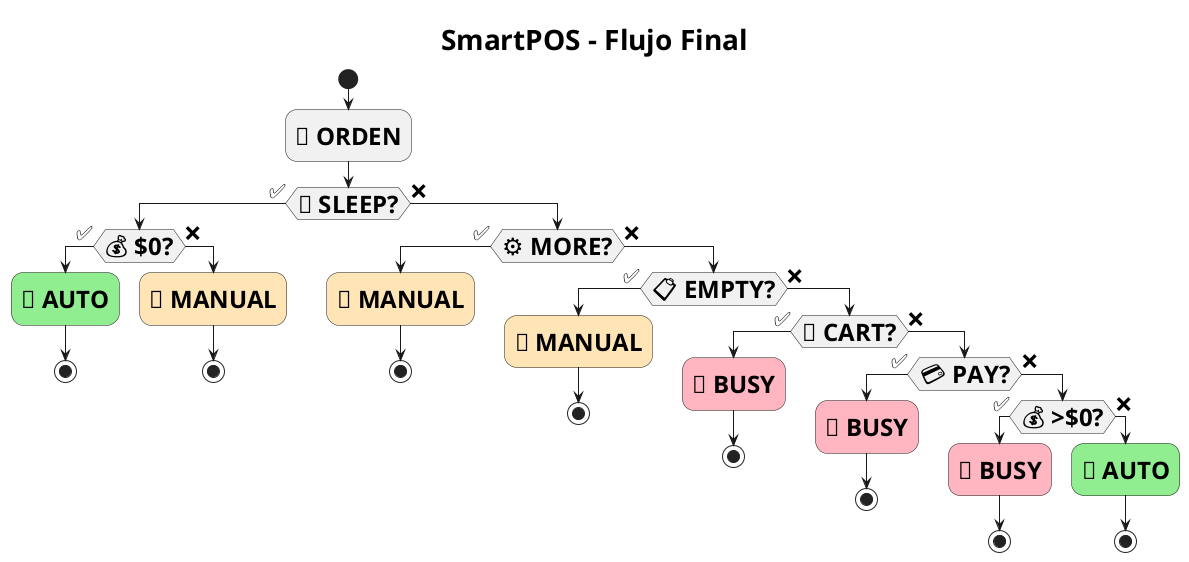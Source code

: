 @startuml
title SmartPOS - Flujo Final

skinparam shadowing false
skinparam DefaultFontSize 24
skinparam ArrowFontSize 20
skinparam BackgroundColor white
skinparam TitleFontSize 28

start
:📱 **ORDEN**;

if (🌙 **SLEEP?**) then (✅)
  if (💰 **$0?**) then (✅)
    #90EE90:**🚀 AUTO**;
    stop
  else (❌)
    #FFE4B5:**👤 MANUAL**;
    stop
  endif
else (❌)
  if (⚙️ **MORE?**) then (✅)
    #FFE4B5:**👤 MANUAL**;
    stop
  else (❌)
    if (📋 **EMPTY?**) then (✅)
      #FFE4B5:**👤 MANUAL**;
      stop
    else (❌)
      if (🛒 **CART?**) then (✅)
        #FFB6C1:**🚫 BUSY**;
        stop
      else (❌)
        if (💳 **PAY?**) then (✅)
          #FFB6C1:**🚫 BUSY**;
          stop
        else (❌)
          if (💰 **>$0?**) then (✅)
            #FFB6C1:**🚫 BUSY**;
            stop
          else (❌)
            #90EE90:**🚀 AUTO**;
            stop
          endif
        endif
      endif
    endif
  endif
endif

@enduml 